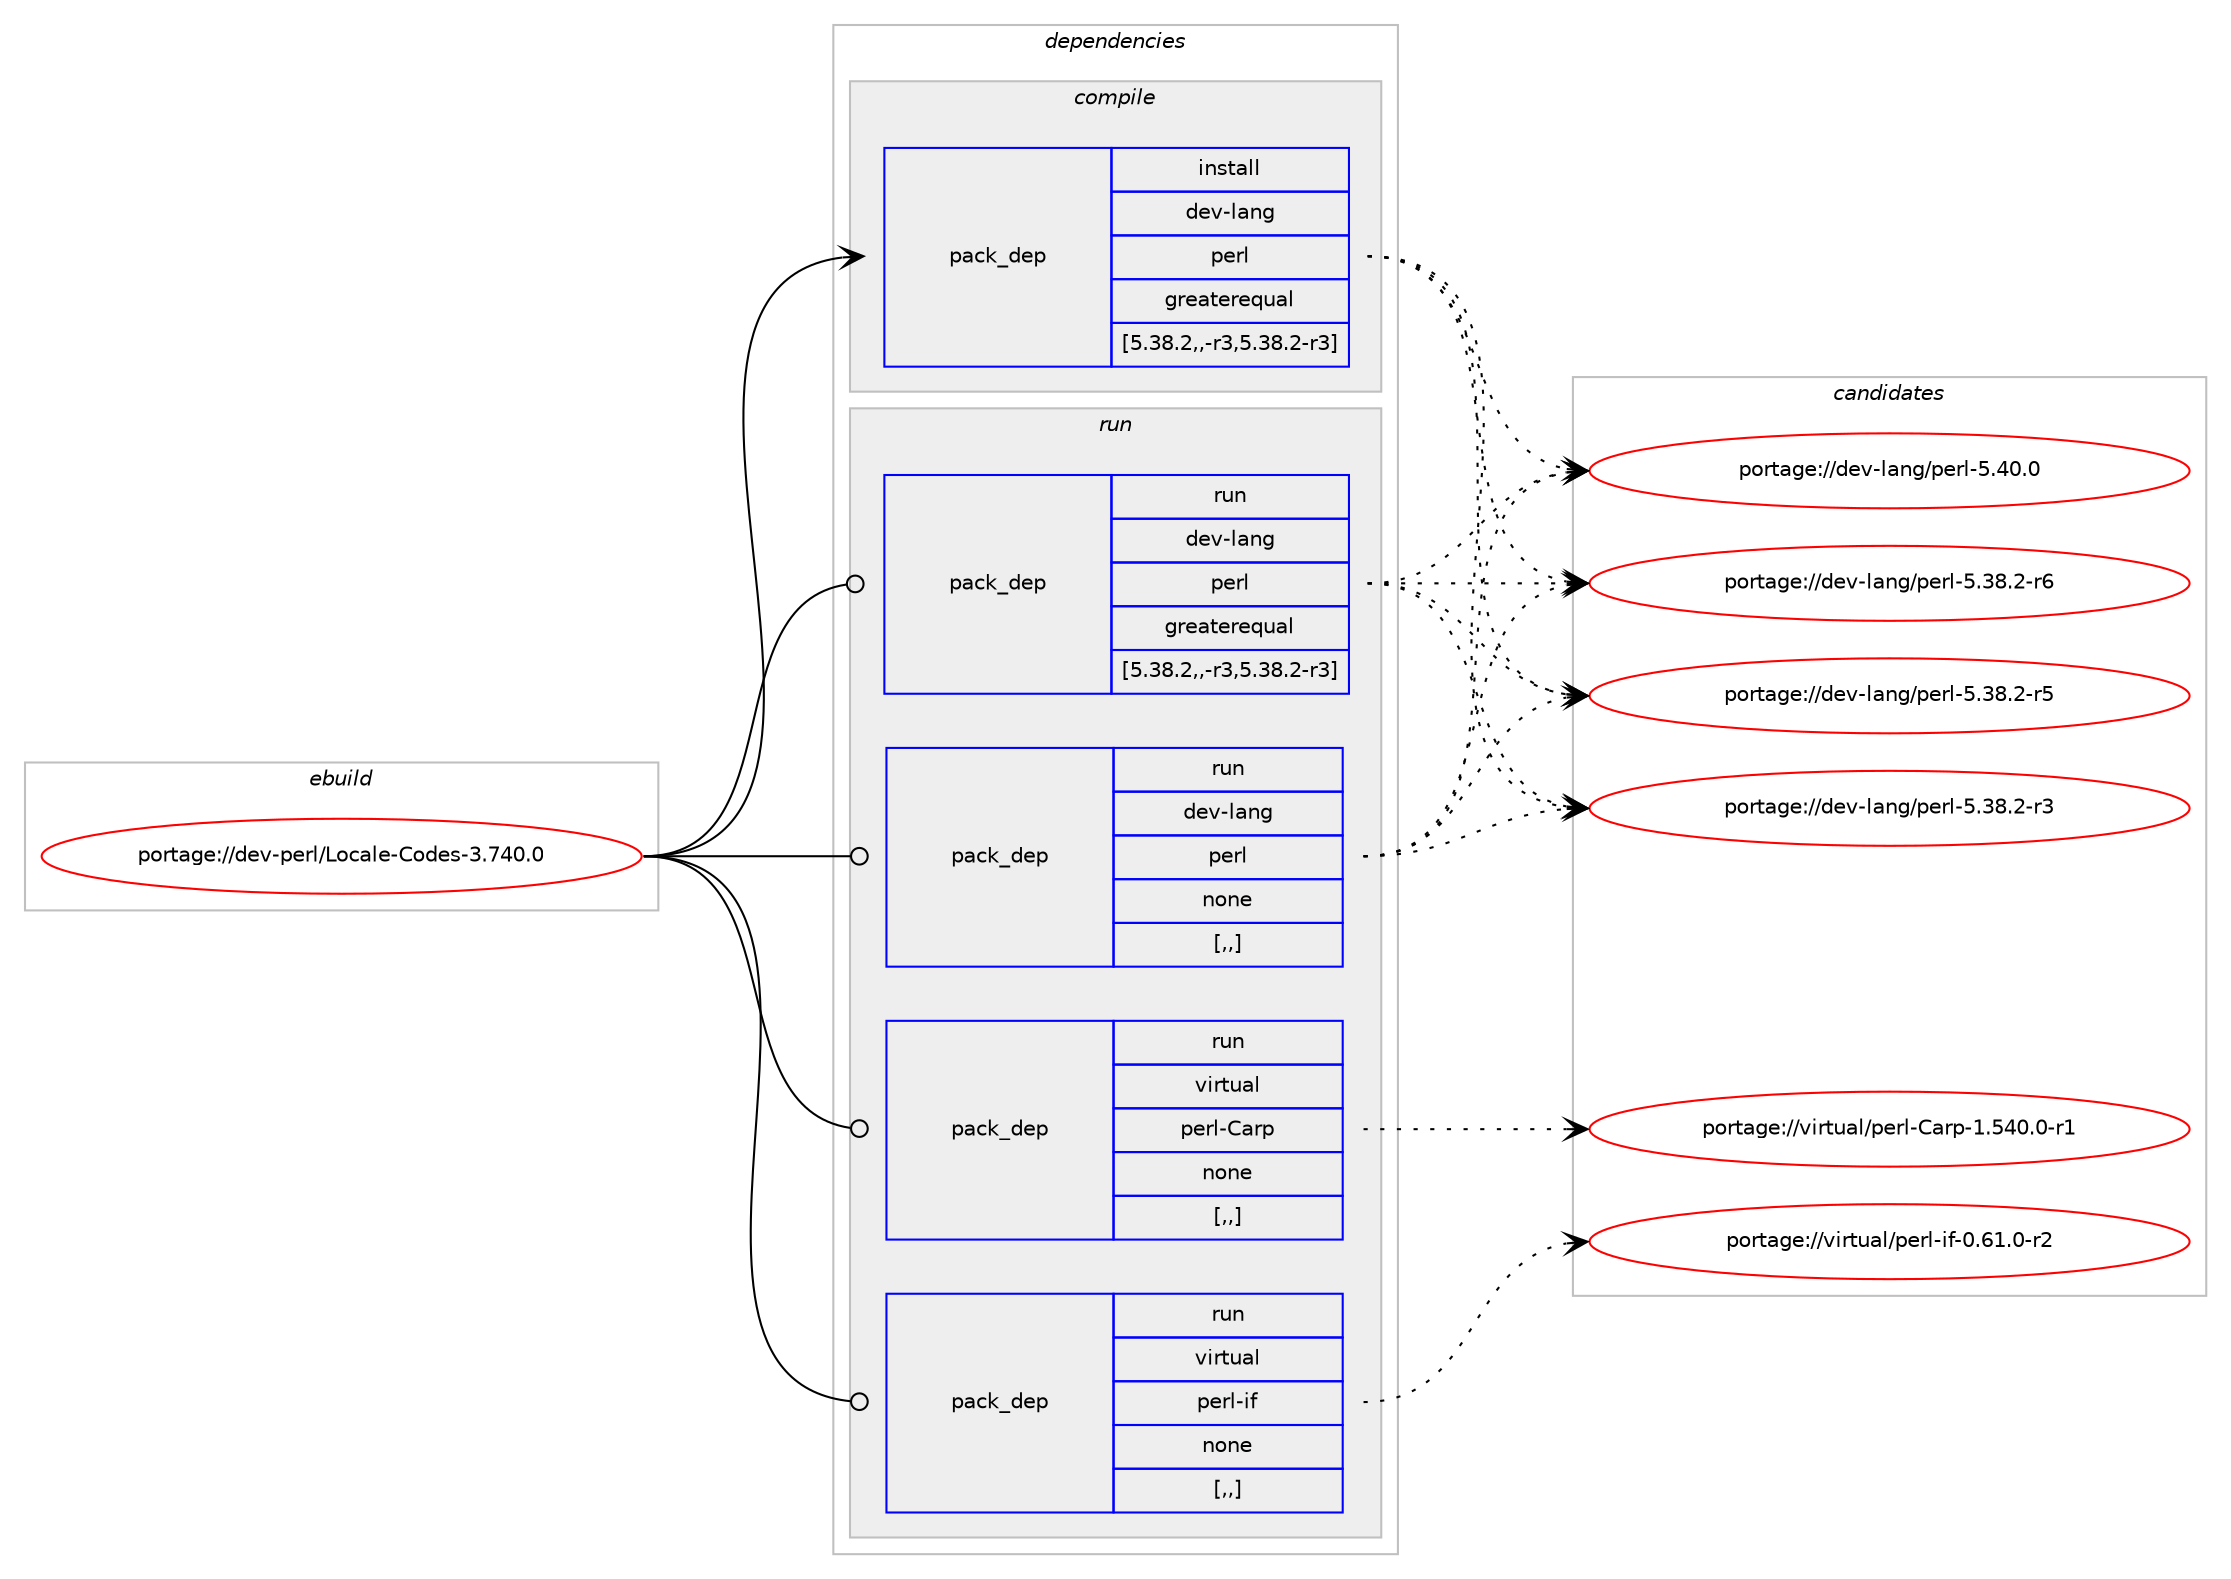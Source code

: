 digraph prolog {

# *************
# Graph options
# *************

newrank=true;
concentrate=true;
compound=true;
graph [rankdir=LR,fontname=Helvetica,fontsize=10,ranksep=1.5];#, ranksep=2.5, nodesep=0.2];
edge  [arrowhead=vee];
node  [fontname=Helvetica,fontsize=10];

# **********
# The ebuild
# **********

subgraph cluster_leftcol {
color=gray;
label=<<i>ebuild</i>>;
id [label="portage://dev-perl/Locale-Codes-3.740.0", color=red, width=4, href="../dev-perl/Locale-Codes-3.740.0.svg"];
}

# ****************
# The dependencies
# ****************

subgraph cluster_midcol {
color=gray;
label=<<i>dependencies</i>>;
subgraph cluster_compile {
fillcolor="#eeeeee";
style=filled;
label=<<i>compile</i>>;
subgraph pack101457 {
dependency132634 [label=<<TABLE BORDER="0" CELLBORDER="1" CELLSPACING="0" CELLPADDING="4" WIDTH="220"><TR><TD ROWSPAN="6" CELLPADDING="30">pack_dep</TD></TR><TR><TD WIDTH="110">install</TD></TR><TR><TD>dev-lang</TD></TR><TR><TD>perl</TD></TR><TR><TD>greaterequal</TD></TR><TR><TD>[5.38.2,,-r3,5.38.2-r3]</TD></TR></TABLE>>, shape=none, color=blue];
}
id:e -> dependency132634:w [weight=20,style="solid",arrowhead="vee"];
}
subgraph cluster_compileandrun {
fillcolor="#eeeeee";
style=filled;
label=<<i>compile and run</i>>;
}
subgraph cluster_run {
fillcolor="#eeeeee";
style=filled;
label=<<i>run</i>>;
subgraph pack101458 {
dependency132635 [label=<<TABLE BORDER="0" CELLBORDER="1" CELLSPACING="0" CELLPADDING="4" WIDTH="220"><TR><TD ROWSPAN="6" CELLPADDING="30">pack_dep</TD></TR><TR><TD WIDTH="110">run</TD></TR><TR><TD>dev-lang</TD></TR><TR><TD>perl</TD></TR><TR><TD>greaterequal</TD></TR><TR><TD>[5.38.2,,-r3,5.38.2-r3]</TD></TR></TABLE>>, shape=none, color=blue];
}
id:e -> dependency132635:w [weight=20,style="solid",arrowhead="odot"];
subgraph pack101459 {
dependency132636 [label=<<TABLE BORDER="0" CELLBORDER="1" CELLSPACING="0" CELLPADDING="4" WIDTH="220"><TR><TD ROWSPAN="6" CELLPADDING="30">pack_dep</TD></TR><TR><TD WIDTH="110">run</TD></TR><TR><TD>dev-lang</TD></TR><TR><TD>perl</TD></TR><TR><TD>none</TD></TR><TR><TD>[,,]</TD></TR></TABLE>>, shape=none, color=blue];
}
id:e -> dependency132636:w [weight=20,style="solid",arrowhead="odot"];
subgraph pack101460 {
dependency132637 [label=<<TABLE BORDER="0" CELLBORDER="1" CELLSPACING="0" CELLPADDING="4" WIDTH="220"><TR><TD ROWSPAN="6" CELLPADDING="30">pack_dep</TD></TR><TR><TD WIDTH="110">run</TD></TR><TR><TD>virtual</TD></TR><TR><TD>perl-Carp</TD></TR><TR><TD>none</TD></TR><TR><TD>[,,]</TD></TR></TABLE>>, shape=none, color=blue];
}
id:e -> dependency132637:w [weight=20,style="solid",arrowhead="odot"];
subgraph pack101461 {
dependency132638 [label=<<TABLE BORDER="0" CELLBORDER="1" CELLSPACING="0" CELLPADDING="4" WIDTH="220"><TR><TD ROWSPAN="6" CELLPADDING="30">pack_dep</TD></TR><TR><TD WIDTH="110">run</TD></TR><TR><TD>virtual</TD></TR><TR><TD>perl-if</TD></TR><TR><TD>none</TD></TR><TR><TD>[,,]</TD></TR></TABLE>>, shape=none, color=blue];
}
id:e -> dependency132638:w [weight=20,style="solid",arrowhead="odot"];
}
}

# **************
# The candidates
# **************

subgraph cluster_choices {
rank=same;
color=gray;
label=<<i>candidates</i>>;

subgraph choice101457 {
color=black;
nodesep=1;
choice10010111845108971101034711210111410845534652484648 [label="portage://dev-lang/perl-5.40.0", color=red, width=4,href="../dev-lang/perl-5.40.0.svg"];
choice100101118451089711010347112101114108455346515646504511454 [label="portage://dev-lang/perl-5.38.2-r6", color=red, width=4,href="../dev-lang/perl-5.38.2-r6.svg"];
choice100101118451089711010347112101114108455346515646504511453 [label="portage://dev-lang/perl-5.38.2-r5", color=red, width=4,href="../dev-lang/perl-5.38.2-r5.svg"];
choice100101118451089711010347112101114108455346515646504511451 [label="portage://dev-lang/perl-5.38.2-r3", color=red, width=4,href="../dev-lang/perl-5.38.2-r3.svg"];
dependency132634:e -> choice10010111845108971101034711210111410845534652484648:w [style=dotted,weight="100"];
dependency132634:e -> choice100101118451089711010347112101114108455346515646504511454:w [style=dotted,weight="100"];
dependency132634:e -> choice100101118451089711010347112101114108455346515646504511453:w [style=dotted,weight="100"];
dependency132634:e -> choice100101118451089711010347112101114108455346515646504511451:w [style=dotted,weight="100"];
}
subgraph choice101458 {
color=black;
nodesep=1;
choice10010111845108971101034711210111410845534652484648 [label="portage://dev-lang/perl-5.40.0", color=red, width=4,href="../dev-lang/perl-5.40.0.svg"];
choice100101118451089711010347112101114108455346515646504511454 [label="portage://dev-lang/perl-5.38.2-r6", color=red, width=4,href="../dev-lang/perl-5.38.2-r6.svg"];
choice100101118451089711010347112101114108455346515646504511453 [label="portage://dev-lang/perl-5.38.2-r5", color=red, width=4,href="../dev-lang/perl-5.38.2-r5.svg"];
choice100101118451089711010347112101114108455346515646504511451 [label="portage://dev-lang/perl-5.38.2-r3", color=red, width=4,href="../dev-lang/perl-5.38.2-r3.svg"];
dependency132635:e -> choice10010111845108971101034711210111410845534652484648:w [style=dotted,weight="100"];
dependency132635:e -> choice100101118451089711010347112101114108455346515646504511454:w [style=dotted,weight="100"];
dependency132635:e -> choice100101118451089711010347112101114108455346515646504511453:w [style=dotted,weight="100"];
dependency132635:e -> choice100101118451089711010347112101114108455346515646504511451:w [style=dotted,weight="100"];
}
subgraph choice101459 {
color=black;
nodesep=1;
choice10010111845108971101034711210111410845534652484648 [label="portage://dev-lang/perl-5.40.0", color=red, width=4,href="../dev-lang/perl-5.40.0.svg"];
choice100101118451089711010347112101114108455346515646504511454 [label="portage://dev-lang/perl-5.38.2-r6", color=red, width=4,href="../dev-lang/perl-5.38.2-r6.svg"];
choice100101118451089711010347112101114108455346515646504511453 [label="portage://dev-lang/perl-5.38.2-r5", color=red, width=4,href="../dev-lang/perl-5.38.2-r5.svg"];
choice100101118451089711010347112101114108455346515646504511451 [label="portage://dev-lang/perl-5.38.2-r3", color=red, width=4,href="../dev-lang/perl-5.38.2-r3.svg"];
dependency132636:e -> choice10010111845108971101034711210111410845534652484648:w [style=dotted,weight="100"];
dependency132636:e -> choice100101118451089711010347112101114108455346515646504511454:w [style=dotted,weight="100"];
dependency132636:e -> choice100101118451089711010347112101114108455346515646504511453:w [style=dotted,weight="100"];
dependency132636:e -> choice100101118451089711010347112101114108455346515646504511451:w [style=dotted,weight="100"];
}
subgraph choice101460 {
color=black;
nodesep=1;
choice118105114116117971084711210111410845679711411245494653524846484511449 [label="portage://virtual/perl-Carp-1.540.0-r1", color=red, width=4,href="../virtual/perl-Carp-1.540.0-r1.svg"];
dependency132637:e -> choice118105114116117971084711210111410845679711411245494653524846484511449:w [style=dotted,weight="100"];
}
subgraph choice101461 {
color=black;
nodesep=1;
choice118105114116117971084711210111410845105102454846544946484511450 [label="portage://virtual/perl-if-0.61.0-r2", color=red, width=4,href="../virtual/perl-if-0.61.0-r2.svg"];
dependency132638:e -> choice118105114116117971084711210111410845105102454846544946484511450:w [style=dotted,weight="100"];
}
}

}
